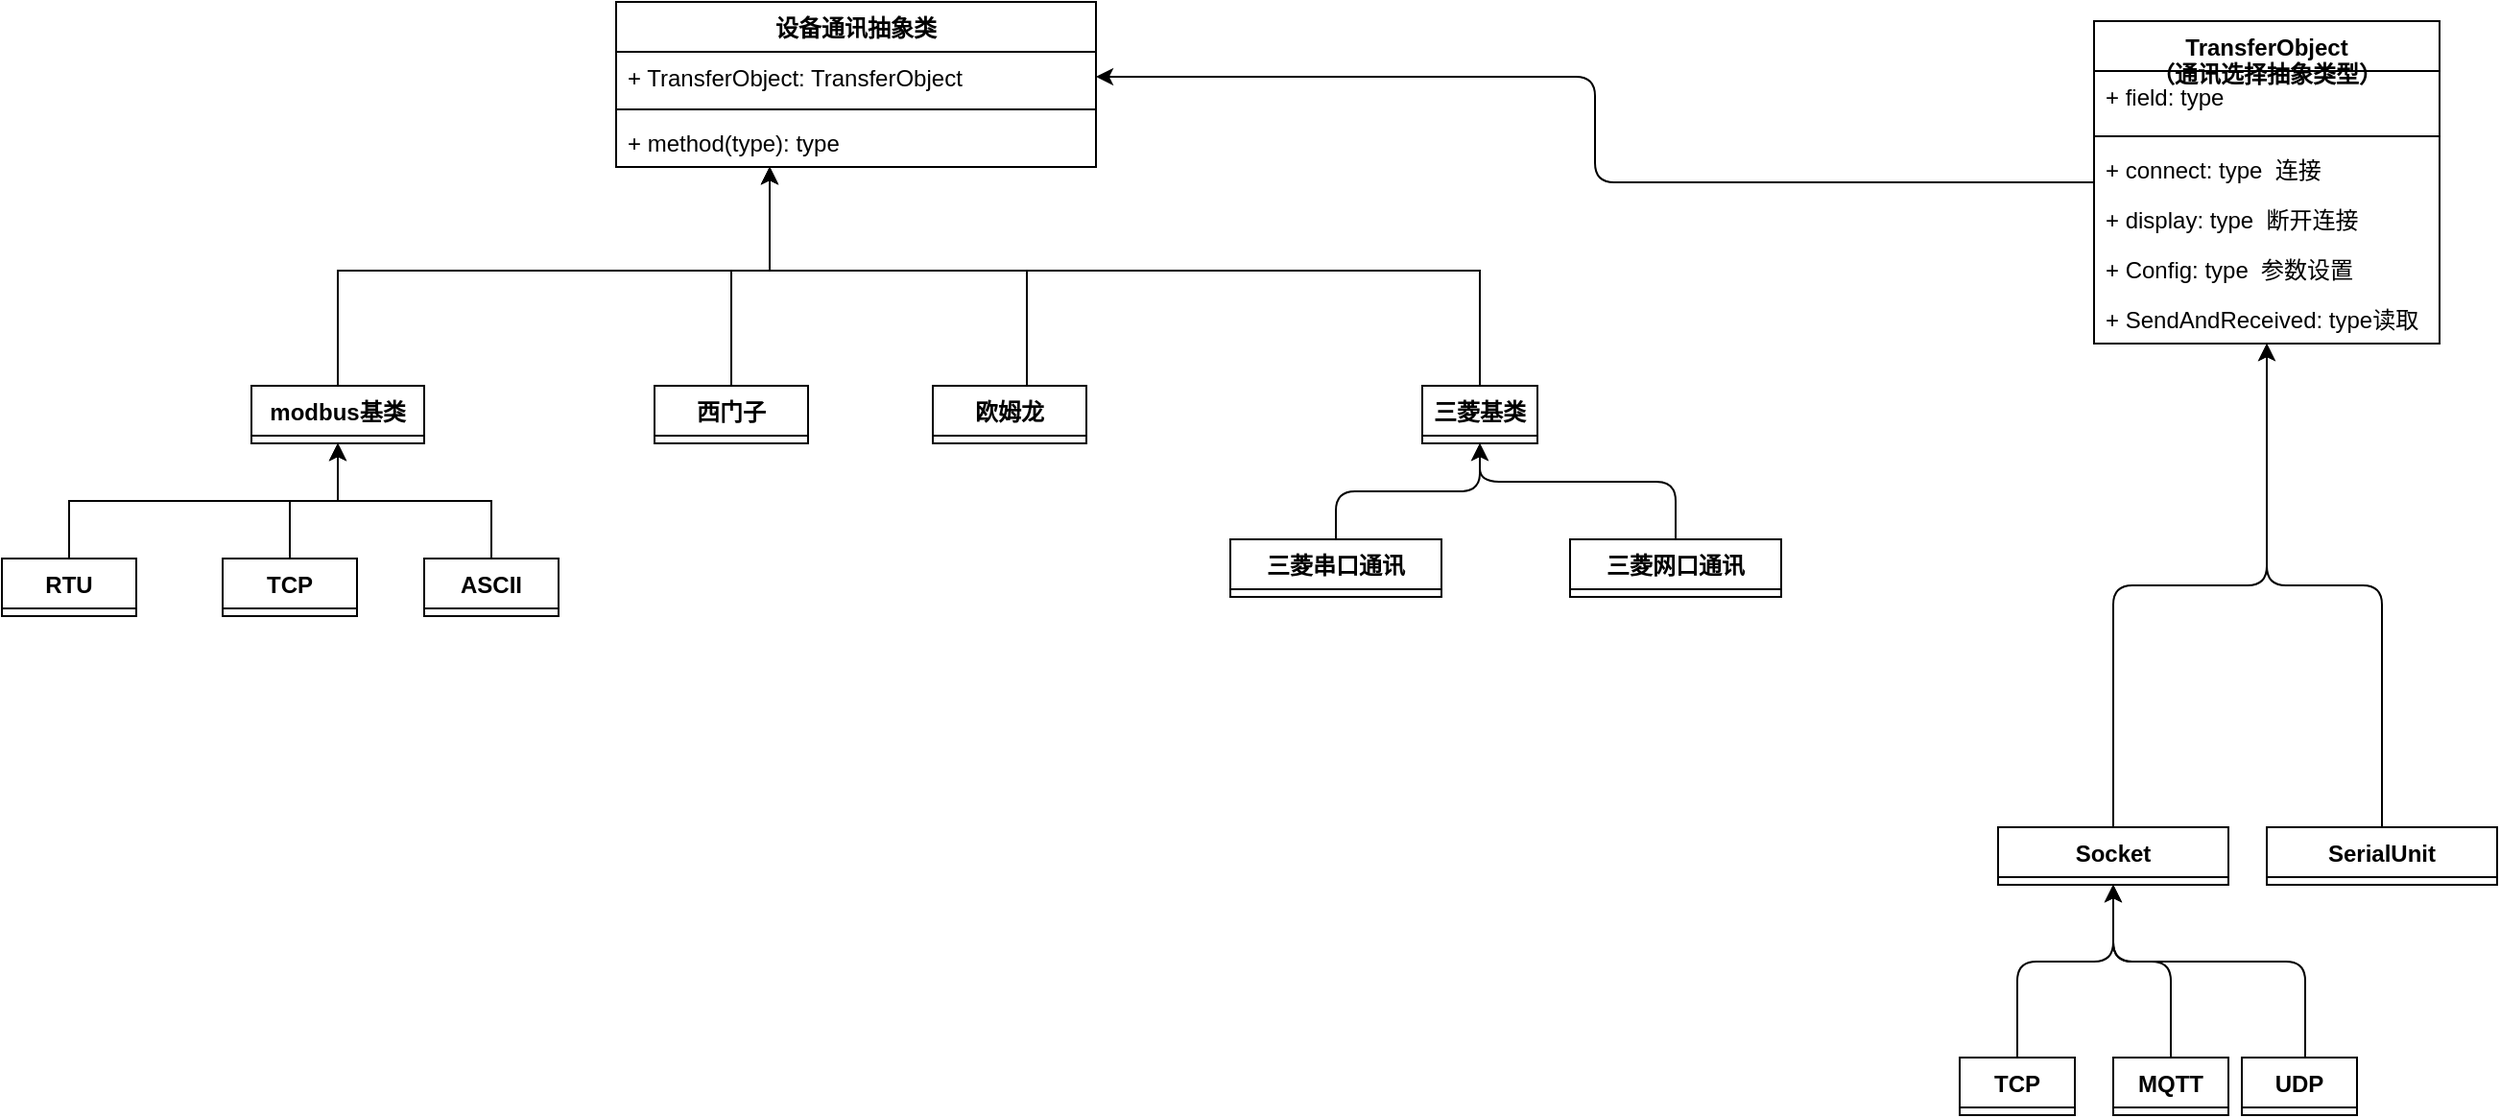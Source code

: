 <mxfile version="20.8.10" type="device"><diagram name="第 1 页" id="8PHI8vchlfmePGniHqk0"><mxGraphModel dx="1036" dy="614" grid="1" gridSize="10" guides="1" tooltips="1" connect="1" arrows="0" fold="1" page="1" pageScale="1" pageWidth="827" pageHeight="1169" math="0" shadow="0"><root><mxCell id="0"/><mxCell id="1" parent="0"/><mxCell id="o_sTm6IsT114tarnOxps-21" value="设备通讯抽象类" style="swimlane;fontStyle=1;align=center;verticalAlign=top;childLayout=stackLayout;horizontal=1;startSize=26;horizontalStack=0;resizeParent=1;resizeParentMax=0;resizeLast=0;collapsible=1;marginBottom=0;" vertex="1" parent="1"><mxGeometry x="330" y="80" width="250" height="86" as="geometry"/></mxCell><mxCell id="o_sTm6IsT114tarnOxps-22" value="+ TransferObject: TransferObject" style="text;strokeColor=none;fillColor=none;align=left;verticalAlign=top;spacingLeft=4;spacingRight=4;overflow=hidden;rotatable=0;points=[[0,0.5],[1,0.5]];portConstraint=eastwest;" vertex="1" parent="o_sTm6IsT114tarnOxps-21"><mxGeometry y="26" width="250" height="26" as="geometry"/></mxCell><mxCell id="o_sTm6IsT114tarnOxps-23" value="" style="line;strokeWidth=1;fillColor=none;align=left;verticalAlign=middle;spacingTop=-1;spacingLeft=3;spacingRight=3;rotatable=0;labelPosition=right;points=[];portConstraint=eastwest;strokeColor=inherit;" vertex="1" parent="o_sTm6IsT114tarnOxps-21"><mxGeometry y="52" width="250" height="8" as="geometry"/></mxCell><mxCell id="o_sTm6IsT114tarnOxps-24" value="+ method(type): type" style="text;strokeColor=none;fillColor=none;align=left;verticalAlign=top;spacingLeft=4;spacingRight=4;overflow=hidden;rotatable=0;points=[[0,0.5],[1,0.5]];portConstraint=eastwest;" vertex="1" parent="o_sTm6IsT114tarnOxps-21"><mxGeometry y="60" width="250" height="26" as="geometry"/></mxCell><mxCell id="o_sTm6IsT114tarnOxps-42" style="edgeStyle=orthogonalEdgeStyle;rounded=0;orthogonalLoop=1;jettySize=auto;html=1;" edge="1" parent="1" source="o_sTm6IsT114tarnOxps-25" target="o_sTm6IsT114tarnOxps-21"><mxGeometry relative="1" as="geometry"><Array as="points"><mxPoint x="185" y="220"/><mxPoint x="410" y="220"/></Array></mxGeometry></mxCell><mxCell id="o_sTm6IsT114tarnOxps-25" value="modbus基类" style="swimlane;fontStyle=1;align=center;verticalAlign=top;childLayout=stackLayout;horizontal=1;startSize=26;horizontalStack=0;resizeParent=1;resizeParentMax=0;resizeLast=0;collapsible=1;marginBottom=0;" vertex="1" collapsed="1" parent="1"><mxGeometry x="140" y="280" width="90" height="30" as="geometry"><mxRectangle y="250" width="160" height="86" as="alternateBounds"/></mxGeometry></mxCell><mxCell id="o_sTm6IsT114tarnOxps-26" value="+ field: type" style="text;strokeColor=none;fillColor=none;align=left;verticalAlign=top;spacingLeft=4;spacingRight=4;overflow=hidden;rotatable=0;points=[[0,0.5],[1,0.5]];portConstraint=eastwest;" vertex="1" parent="o_sTm6IsT114tarnOxps-25"><mxGeometry y="26" width="160" height="26" as="geometry"/></mxCell><mxCell id="o_sTm6IsT114tarnOxps-27" value="" style="line;strokeWidth=1;fillColor=none;align=left;verticalAlign=middle;spacingTop=-1;spacingLeft=3;spacingRight=3;rotatable=0;labelPosition=right;points=[];portConstraint=eastwest;strokeColor=inherit;" vertex="1" parent="o_sTm6IsT114tarnOxps-25"><mxGeometry y="52" width="160" height="8" as="geometry"/></mxCell><mxCell id="o_sTm6IsT114tarnOxps-28" value="+ method(type): type" style="text;strokeColor=none;fillColor=none;align=left;verticalAlign=top;spacingLeft=4;spacingRight=4;overflow=hidden;rotatable=0;points=[[0,0.5],[1,0.5]];portConstraint=eastwest;" vertex="1" parent="o_sTm6IsT114tarnOxps-25"><mxGeometry y="60" width="160" height="26" as="geometry"/></mxCell><mxCell id="o_sTm6IsT114tarnOxps-43" style="edgeStyle=orthogonalEdgeStyle;rounded=0;orthogonalLoop=1;jettySize=auto;html=1;" edge="1" parent="1" source="o_sTm6IsT114tarnOxps-29" target="o_sTm6IsT114tarnOxps-21"><mxGeometry relative="1" as="geometry"><Array as="points"><mxPoint x="390" y="220"/><mxPoint x="410" y="220"/></Array></mxGeometry></mxCell><mxCell id="o_sTm6IsT114tarnOxps-29" value="西门子" style="swimlane;fontStyle=1;align=center;verticalAlign=top;childLayout=stackLayout;horizontal=1;startSize=26;horizontalStack=0;resizeParent=1;resizeParentMax=0;resizeLast=0;collapsible=1;marginBottom=0;" vertex="1" collapsed="1" parent="1"><mxGeometry x="350" y="280" width="80" height="30" as="geometry"><mxRectangle x="150" y="210" width="160" height="86" as="alternateBounds"/></mxGeometry></mxCell><mxCell id="o_sTm6IsT114tarnOxps-30" value="+ field: type" style="text;strokeColor=none;fillColor=none;align=left;verticalAlign=top;spacingLeft=4;spacingRight=4;overflow=hidden;rotatable=0;points=[[0,0.5],[1,0.5]];portConstraint=eastwest;" vertex="1" parent="o_sTm6IsT114tarnOxps-29"><mxGeometry y="26" width="160" height="26" as="geometry"/></mxCell><mxCell id="o_sTm6IsT114tarnOxps-31" value="" style="line;strokeWidth=1;fillColor=none;align=left;verticalAlign=middle;spacingTop=-1;spacingLeft=3;spacingRight=3;rotatable=0;labelPosition=right;points=[];portConstraint=eastwest;strokeColor=inherit;" vertex="1" parent="o_sTm6IsT114tarnOxps-29"><mxGeometry y="52" width="160" height="8" as="geometry"/></mxCell><mxCell id="o_sTm6IsT114tarnOxps-32" value="+ method(type): type" style="text;strokeColor=none;fillColor=none;align=left;verticalAlign=top;spacingLeft=4;spacingRight=4;overflow=hidden;rotatable=0;points=[[0,0.5],[1,0.5]];portConstraint=eastwest;" vertex="1" parent="o_sTm6IsT114tarnOxps-29"><mxGeometry y="60" width="160" height="26" as="geometry"/></mxCell><mxCell id="o_sTm6IsT114tarnOxps-46" style="edgeStyle=orthogonalEdgeStyle;rounded=0;orthogonalLoop=1;jettySize=auto;html=1;" edge="1" parent="1" source="o_sTm6IsT114tarnOxps-33" target="o_sTm6IsT114tarnOxps-21"><mxGeometry relative="1" as="geometry"><Array as="points"><mxPoint x="544" y="220"/><mxPoint x="410" y="220"/></Array></mxGeometry></mxCell><mxCell id="o_sTm6IsT114tarnOxps-33" value="欧姆龙" style="swimlane;fontStyle=1;align=center;verticalAlign=top;childLayout=stackLayout;horizontal=1;startSize=26;horizontalStack=0;resizeParent=1;resizeParentMax=0;resizeLast=0;collapsible=1;marginBottom=0;" vertex="1" collapsed="1" parent="1"><mxGeometry x="495" y="280" width="80" height="30" as="geometry"><mxRectangle x="254" y="210" width="160" height="86" as="alternateBounds"/></mxGeometry></mxCell><mxCell id="o_sTm6IsT114tarnOxps-34" value="+ field: type" style="text;strokeColor=none;fillColor=none;align=left;verticalAlign=top;spacingLeft=4;spacingRight=4;overflow=hidden;rotatable=0;points=[[0,0.5],[1,0.5]];portConstraint=eastwest;" vertex="1" parent="o_sTm6IsT114tarnOxps-33"><mxGeometry y="26" width="160" height="26" as="geometry"/></mxCell><mxCell id="o_sTm6IsT114tarnOxps-35" value="" style="line;strokeWidth=1;fillColor=none;align=left;verticalAlign=middle;spacingTop=-1;spacingLeft=3;spacingRight=3;rotatable=0;labelPosition=right;points=[];portConstraint=eastwest;strokeColor=inherit;" vertex="1" parent="o_sTm6IsT114tarnOxps-33"><mxGeometry y="52" width="160" height="8" as="geometry"/></mxCell><mxCell id="o_sTm6IsT114tarnOxps-36" value="+ method(type): type" style="text;strokeColor=none;fillColor=none;align=left;verticalAlign=top;spacingLeft=4;spacingRight=4;overflow=hidden;rotatable=0;points=[[0,0.5],[1,0.5]];portConstraint=eastwest;" vertex="1" parent="o_sTm6IsT114tarnOxps-33"><mxGeometry y="60" width="160" height="26" as="geometry"/></mxCell><mxCell id="o_sTm6IsT114tarnOxps-47" style="edgeStyle=orthogonalEdgeStyle;rounded=0;orthogonalLoop=1;jettySize=auto;html=1;" edge="1" parent="1" source="o_sTm6IsT114tarnOxps-37" target="o_sTm6IsT114tarnOxps-21"><mxGeometry relative="1" as="geometry"><Array as="points"><mxPoint x="780" y="220"/><mxPoint x="410" y="220"/></Array></mxGeometry></mxCell><mxCell id="o_sTm6IsT114tarnOxps-37" value="三菱基类" style="swimlane;fontStyle=1;align=center;verticalAlign=top;childLayout=stackLayout;horizontal=1;startSize=26;horizontalStack=0;resizeParent=1;resizeParentMax=0;resizeLast=0;collapsible=1;marginBottom=0;" vertex="1" collapsed="1" parent="1"><mxGeometry x="750" y="280" width="60" height="30" as="geometry"><mxRectangle x="360" y="210" width="160" height="86" as="alternateBounds"/></mxGeometry></mxCell><mxCell id="o_sTm6IsT114tarnOxps-38" value="+ field: type" style="text;strokeColor=none;fillColor=none;align=left;verticalAlign=top;spacingLeft=4;spacingRight=4;overflow=hidden;rotatable=0;points=[[0,0.5],[1,0.5]];portConstraint=eastwest;" vertex="1" parent="o_sTm6IsT114tarnOxps-37"><mxGeometry y="26" width="160" height="26" as="geometry"/></mxCell><mxCell id="o_sTm6IsT114tarnOxps-39" value="" style="line;strokeWidth=1;fillColor=none;align=left;verticalAlign=middle;spacingTop=-1;spacingLeft=3;spacingRight=3;rotatable=0;labelPosition=right;points=[];portConstraint=eastwest;strokeColor=inherit;" vertex="1" parent="o_sTm6IsT114tarnOxps-37"><mxGeometry y="52" width="160" height="8" as="geometry"/></mxCell><mxCell id="o_sTm6IsT114tarnOxps-40" value="+ method(type): type" style="text;strokeColor=none;fillColor=none;align=left;verticalAlign=top;spacingLeft=4;spacingRight=4;overflow=hidden;rotatable=0;points=[[0,0.5],[1,0.5]];portConstraint=eastwest;" vertex="1" parent="o_sTm6IsT114tarnOxps-37"><mxGeometry y="60" width="160" height="26" as="geometry"/></mxCell><mxCell id="o_sTm6IsT114tarnOxps-60" style="edgeStyle=orthogonalEdgeStyle;rounded=0;orthogonalLoop=1;jettySize=auto;html=1;" edge="1" parent="1" source="o_sTm6IsT114tarnOxps-48" target="o_sTm6IsT114tarnOxps-25"><mxGeometry relative="1" as="geometry"><Array as="points"><mxPoint x="45" y="340"/><mxPoint x="185" y="340"/></Array></mxGeometry></mxCell><mxCell id="o_sTm6IsT114tarnOxps-48" value="RTU" style="swimlane;fontStyle=1;align=center;verticalAlign=top;childLayout=stackLayout;horizontal=1;startSize=26;horizontalStack=0;resizeParent=1;resizeParentMax=0;resizeLast=0;collapsible=1;marginBottom=0;" vertex="1" collapsed="1" parent="1"><mxGeometry x="10" y="370" width="70" height="30" as="geometry"><mxRectangle x="10" y="340" width="160" height="86" as="alternateBounds"/></mxGeometry></mxCell><mxCell id="o_sTm6IsT114tarnOxps-49" value="+ field: type" style="text;strokeColor=none;fillColor=none;align=left;verticalAlign=top;spacingLeft=4;spacingRight=4;overflow=hidden;rotatable=0;points=[[0,0.5],[1,0.5]];portConstraint=eastwest;" vertex="1" parent="o_sTm6IsT114tarnOxps-48"><mxGeometry y="26" width="160" height="26" as="geometry"/></mxCell><mxCell id="o_sTm6IsT114tarnOxps-50" value="" style="line;strokeWidth=1;fillColor=none;align=left;verticalAlign=middle;spacingTop=-1;spacingLeft=3;spacingRight=3;rotatable=0;labelPosition=right;points=[];portConstraint=eastwest;strokeColor=inherit;" vertex="1" parent="o_sTm6IsT114tarnOxps-48"><mxGeometry y="52" width="160" height="8" as="geometry"/></mxCell><mxCell id="o_sTm6IsT114tarnOxps-51" value="+ method(type): type" style="text;strokeColor=none;fillColor=none;align=left;verticalAlign=top;spacingLeft=4;spacingRight=4;overflow=hidden;rotatable=0;points=[[0,0.5],[1,0.5]];portConstraint=eastwest;" vertex="1" parent="o_sTm6IsT114tarnOxps-48"><mxGeometry y="60" width="160" height="26" as="geometry"/></mxCell><mxCell id="o_sTm6IsT114tarnOxps-61" style="edgeStyle=orthogonalEdgeStyle;rounded=0;orthogonalLoop=1;jettySize=auto;html=1;entryX=0.5;entryY=1;entryDx=0;entryDy=0;" edge="1" parent="1" source="o_sTm6IsT114tarnOxps-52" target="o_sTm6IsT114tarnOxps-25"><mxGeometry relative="1" as="geometry"/></mxCell><mxCell id="o_sTm6IsT114tarnOxps-52" value="TCP" style="swimlane;fontStyle=1;align=center;verticalAlign=top;childLayout=stackLayout;horizontal=1;startSize=26;horizontalStack=0;resizeParent=1;resizeParentMax=0;resizeLast=0;collapsible=1;marginBottom=0;" vertex="1" collapsed="1" parent="1"><mxGeometry x="125" y="370" width="70" height="30" as="geometry"><mxRectangle x="10" y="340" width="160" height="86" as="alternateBounds"/></mxGeometry></mxCell><mxCell id="o_sTm6IsT114tarnOxps-53" value="+ field: type" style="text;strokeColor=none;fillColor=none;align=left;verticalAlign=top;spacingLeft=4;spacingRight=4;overflow=hidden;rotatable=0;points=[[0,0.5],[1,0.5]];portConstraint=eastwest;" vertex="1" parent="o_sTm6IsT114tarnOxps-52"><mxGeometry y="26" width="160" height="26" as="geometry"/></mxCell><mxCell id="o_sTm6IsT114tarnOxps-54" value="" style="line;strokeWidth=1;fillColor=none;align=left;verticalAlign=middle;spacingTop=-1;spacingLeft=3;spacingRight=3;rotatable=0;labelPosition=right;points=[];portConstraint=eastwest;strokeColor=inherit;" vertex="1" parent="o_sTm6IsT114tarnOxps-52"><mxGeometry y="52" width="160" height="8" as="geometry"/></mxCell><mxCell id="o_sTm6IsT114tarnOxps-55" value="+ method(type): type" style="text;strokeColor=none;fillColor=none;align=left;verticalAlign=top;spacingLeft=4;spacingRight=4;overflow=hidden;rotatable=0;points=[[0,0.5],[1,0.5]];portConstraint=eastwest;" vertex="1" parent="o_sTm6IsT114tarnOxps-52"><mxGeometry y="60" width="160" height="26" as="geometry"/></mxCell><mxCell id="o_sTm6IsT114tarnOxps-62" style="edgeStyle=orthogonalEdgeStyle;rounded=0;orthogonalLoop=1;jettySize=auto;html=1;" edge="1" parent="1" source="o_sTm6IsT114tarnOxps-56" target="o_sTm6IsT114tarnOxps-25"><mxGeometry relative="1" as="geometry"/></mxCell><mxCell id="o_sTm6IsT114tarnOxps-56" value="ASCII" style="swimlane;fontStyle=1;align=center;verticalAlign=top;childLayout=stackLayout;horizontal=1;startSize=26;horizontalStack=0;resizeParent=1;resizeParentMax=0;resizeLast=0;collapsible=1;marginBottom=0;" vertex="1" collapsed="1" parent="1"><mxGeometry x="230" y="370" width="70" height="30" as="geometry"><mxRectangle x="10" y="340" width="160" height="86" as="alternateBounds"/></mxGeometry></mxCell><mxCell id="o_sTm6IsT114tarnOxps-57" value="+ field: type" style="text;strokeColor=none;fillColor=none;align=left;verticalAlign=top;spacingLeft=4;spacingRight=4;overflow=hidden;rotatable=0;points=[[0,0.5],[1,0.5]];portConstraint=eastwest;" vertex="1" parent="o_sTm6IsT114tarnOxps-56"><mxGeometry y="26" width="160" height="26" as="geometry"/></mxCell><mxCell id="o_sTm6IsT114tarnOxps-58" value="" style="line;strokeWidth=1;fillColor=none;align=left;verticalAlign=middle;spacingTop=-1;spacingLeft=3;spacingRight=3;rotatable=0;labelPosition=right;points=[];portConstraint=eastwest;strokeColor=inherit;" vertex="1" parent="o_sTm6IsT114tarnOxps-56"><mxGeometry y="52" width="160" height="8" as="geometry"/></mxCell><mxCell id="o_sTm6IsT114tarnOxps-59" value="+ method(type): type" style="text;strokeColor=none;fillColor=none;align=left;verticalAlign=top;spacingLeft=4;spacingRight=4;overflow=hidden;rotatable=0;points=[[0,0.5],[1,0.5]];portConstraint=eastwest;" vertex="1" parent="o_sTm6IsT114tarnOxps-56"><mxGeometry y="60" width="160" height="26" as="geometry"/></mxCell><mxCell id="o_sTm6IsT114tarnOxps-67" style="edgeStyle=orthogonalEdgeStyle;rounded=1;orthogonalLoop=1;jettySize=auto;html=1;" edge="1" parent="1" source="o_sTm6IsT114tarnOxps-63" target="o_sTm6IsT114tarnOxps-22"><mxGeometry relative="1" as="geometry"/></mxCell><mxCell id="o_sTm6IsT114tarnOxps-63" value="TransferObject&#10;（通讯选择抽象类型）" style="swimlane;fontStyle=1;align=center;verticalAlign=top;childLayout=stackLayout;horizontal=1;startSize=26;horizontalStack=0;resizeParent=1;resizeParentMax=0;resizeLast=0;collapsible=1;marginBottom=0;" vertex="1" parent="1"><mxGeometry x="1100" y="90" width="180" height="168" as="geometry"/></mxCell><mxCell id="o_sTm6IsT114tarnOxps-64" value="+ field: type" style="text;strokeColor=none;fillColor=none;align=left;verticalAlign=top;spacingLeft=4;spacingRight=4;overflow=hidden;rotatable=0;points=[[0,0.5],[1,0.5]];portConstraint=eastwest;" vertex="1" parent="o_sTm6IsT114tarnOxps-63"><mxGeometry y="26" width="180" height="30" as="geometry"/></mxCell><mxCell id="o_sTm6IsT114tarnOxps-65" value="" style="line;strokeWidth=1;fillColor=none;align=left;verticalAlign=middle;spacingTop=-1;spacingLeft=3;spacingRight=3;rotatable=0;labelPosition=right;points=[];portConstraint=eastwest;strokeColor=inherit;" vertex="1" parent="o_sTm6IsT114tarnOxps-63"><mxGeometry y="56" width="180" height="8" as="geometry"/></mxCell><mxCell id="o_sTm6IsT114tarnOxps-66" value="+ connect: type  连接" style="text;strokeColor=none;fillColor=none;align=left;verticalAlign=top;spacingLeft=4;spacingRight=4;overflow=hidden;rotatable=0;points=[[0,0.5],[1,0.5]];portConstraint=eastwest;" vertex="1" parent="o_sTm6IsT114tarnOxps-63"><mxGeometry y="64" width="180" height="26" as="geometry"/></mxCell><mxCell id="o_sTm6IsT114tarnOxps-103" value="+ display: type  断开连接" style="text;strokeColor=none;fillColor=none;align=left;verticalAlign=top;spacingLeft=4;spacingRight=4;overflow=hidden;rotatable=0;points=[[0,0.5],[1,0.5]];portConstraint=eastwest;" vertex="1" parent="o_sTm6IsT114tarnOxps-63"><mxGeometry y="90" width="180" height="26" as="geometry"/></mxCell><mxCell id="o_sTm6IsT114tarnOxps-104" value="+ Config: type  参数设置" style="text;strokeColor=none;fillColor=none;align=left;verticalAlign=top;spacingLeft=4;spacingRight=4;overflow=hidden;rotatable=0;points=[[0,0.5],[1,0.5]];portConstraint=eastwest;" vertex="1" parent="o_sTm6IsT114tarnOxps-63"><mxGeometry y="116" width="180" height="26" as="geometry"/></mxCell><mxCell id="o_sTm6IsT114tarnOxps-105" value="+ SendAndReceived: type读取" style="text;strokeColor=none;fillColor=none;align=left;verticalAlign=top;spacingLeft=4;spacingRight=4;overflow=hidden;rotatable=0;points=[[0,0.5],[1,0.5]];portConstraint=eastwest;" vertex="1" parent="o_sTm6IsT114tarnOxps-63"><mxGeometry y="142" width="180" height="26" as="geometry"/></mxCell><mxCell id="o_sTm6IsT114tarnOxps-72" style="edgeStyle=orthogonalEdgeStyle;rounded=1;orthogonalLoop=1;jettySize=auto;html=1;" edge="1" parent="1" source="o_sTm6IsT114tarnOxps-68" target="o_sTm6IsT114tarnOxps-63"><mxGeometry relative="1" as="geometry"/></mxCell><mxCell id="o_sTm6IsT114tarnOxps-68" value="Socket" style="swimlane;fontStyle=1;align=center;verticalAlign=top;childLayout=stackLayout;horizontal=1;startSize=26;horizontalStack=0;resizeParent=1;resizeParentMax=0;resizeLast=0;collapsible=1;marginBottom=0;" vertex="1" collapsed="1" parent="1"><mxGeometry x="1050" y="510" width="120" height="30" as="geometry"><mxRectangle x="700" y="220" width="160" height="86" as="alternateBounds"/></mxGeometry></mxCell><mxCell id="o_sTm6IsT114tarnOxps-69" value="+ field: type" style="text;strokeColor=none;fillColor=none;align=left;verticalAlign=top;spacingLeft=4;spacingRight=4;overflow=hidden;rotatable=0;points=[[0,0.5],[1,0.5]];portConstraint=eastwest;" vertex="1" parent="o_sTm6IsT114tarnOxps-68"><mxGeometry y="26" width="160" height="26" as="geometry"/></mxCell><mxCell id="o_sTm6IsT114tarnOxps-70" value="" style="line;strokeWidth=1;fillColor=none;align=left;verticalAlign=middle;spacingTop=-1;spacingLeft=3;spacingRight=3;rotatable=0;labelPosition=right;points=[];portConstraint=eastwest;strokeColor=inherit;" vertex="1" parent="o_sTm6IsT114tarnOxps-68"><mxGeometry y="52" width="160" height="8" as="geometry"/></mxCell><mxCell id="o_sTm6IsT114tarnOxps-71" value="+ method(type): type" style="text;strokeColor=none;fillColor=none;align=left;verticalAlign=top;spacingLeft=4;spacingRight=4;overflow=hidden;rotatable=0;points=[[0,0.5],[1,0.5]];portConstraint=eastwest;" vertex="1" parent="o_sTm6IsT114tarnOxps-68"><mxGeometry y="60" width="160" height="26" as="geometry"/></mxCell><mxCell id="o_sTm6IsT114tarnOxps-77" style="edgeStyle=orthogonalEdgeStyle;rounded=1;orthogonalLoop=1;jettySize=auto;html=1;" edge="1" parent="1" source="o_sTm6IsT114tarnOxps-73" target="o_sTm6IsT114tarnOxps-63"><mxGeometry relative="1" as="geometry"/></mxCell><mxCell id="o_sTm6IsT114tarnOxps-73" value="SerialUnit" style="swimlane;fontStyle=1;align=center;verticalAlign=top;childLayout=stackLayout;horizontal=1;startSize=26;horizontalStack=0;resizeParent=1;resizeParentMax=0;resizeLast=0;collapsible=1;marginBottom=0;" vertex="1" collapsed="1" parent="1"><mxGeometry x="1190" y="510" width="120" height="30" as="geometry"><mxRectangle x="700" y="220" width="160" height="86" as="alternateBounds"/></mxGeometry></mxCell><mxCell id="o_sTm6IsT114tarnOxps-74" value="+ field: type" style="text;strokeColor=none;fillColor=none;align=left;verticalAlign=top;spacingLeft=4;spacingRight=4;overflow=hidden;rotatable=0;points=[[0,0.5],[1,0.5]];portConstraint=eastwest;" vertex="1" parent="o_sTm6IsT114tarnOxps-73"><mxGeometry y="26" width="160" height="26" as="geometry"/></mxCell><mxCell id="o_sTm6IsT114tarnOxps-75" value="" style="line;strokeWidth=1;fillColor=none;align=left;verticalAlign=middle;spacingTop=-1;spacingLeft=3;spacingRight=3;rotatable=0;labelPosition=right;points=[];portConstraint=eastwest;strokeColor=inherit;" vertex="1" parent="o_sTm6IsT114tarnOxps-73"><mxGeometry y="52" width="160" height="8" as="geometry"/></mxCell><mxCell id="o_sTm6IsT114tarnOxps-76" value="+ method(type): type" style="text;strokeColor=none;fillColor=none;align=left;verticalAlign=top;spacingLeft=4;spacingRight=4;overflow=hidden;rotatable=0;points=[[0,0.5],[1,0.5]];portConstraint=eastwest;" vertex="1" parent="o_sTm6IsT114tarnOxps-73"><mxGeometry y="60" width="160" height="26" as="geometry"/></mxCell><mxCell id="o_sTm6IsT114tarnOxps-90" style="edgeStyle=orthogonalEdgeStyle;rounded=1;orthogonalLoop=1;jettySize=auto;html=1;" edge="1" parent="1" source="o_sTm6IsT114tarnOxps-78" target="o_sTm6IsT114tarnOxps-68"><mxGeometry relative="1" as="geometry"><Array as="points"><mxPoint x="1060" y="580"/><mxPoint x="1110" y="580"/></Array></mxGeometry></mxCell><mxCell id="o_sTm6IsT114tarnOxps-78" value="TCP" style="swimlane;fontStyle=1;align=center;verticalAlign=top;childLayout=stackLayout;horizontal=1;startSize=26;horizontalStack=0;resizeParent=1;resizeParentMax=0;resizeLast=0;collapsible=1;marginBottom=0;" vertex="1" collapsed="1" parent="1"><mxGeometry x="1030" y="630" width="60" height="30" as="geometry"><mxRectangle x="667" y="340" width="160" height="86" as="alternateBounds"/></mxGeometry></mxCell><mxCell id="o_sTm6IsT114tarnOxps-79" value="+ field: type" style="text;strokeColor=none;fillColor=none;align=left;verticalAlign=top;spacingLeft=4;spacingRight=4;overflow=hidden;rotatable=0;points=[[0,0.5],[1,0.5]];portConstraint=eastwest;" vertex="1" parent="o_sTm6IsT114tarnOxps-78"><mxGeometry y="26" width="160" height="26" as="geometry"/></mxCell><mxCell id="o_sTm6IsT114tarnOxps-80" value="" style="line;strokeWidth=1;fillColor=none;align=left;verticalAlign=middle;spacingTop=-1;spacingLeft=3;spacingRight=3;rotatable=0;labelPosition=right;points=[];portConstraint=eastwest;strokeColor=inherit;" vertex="1" parent="o_sTm6IsT114tarnOxps-78"><mxGeometry y="52" width="160" height="8" as="geometry"/></mxCell><mxCell id="o_sTm6IsT114tarnOxps-81" value="+ method(type): type" style="text;strokeColor=none;fillColor=none;align=left;verticalAlign=top;spacingLeft=4;spacingRight=4;overflow=hidden;rotatable=0;points=[[0,0.5],[1,0.5]];portConstraint=eastwest;" vertex="1" parent="o_sTm6IsT114tarnOxps-78"><mxGeometry y="60" width="160" height="26" as="geometry"/></mxCell><mxCell id="o_sTm6IsT114tarnOxps-91" style="edgeStyle=orthogonalEdgeStyle;rounded=1;orthogonalLoop=1;jettySize=auto;html=1;" edge="1" parent="1" source="o_sTm6IsT114tarnOxps-82" target="o_sTm6IsT114tarnOxps-68"><mxGeometry relative="1" as="geometry"><Array as="points"><mxPoint x="1140" y="580"/><mxPoint x="1110" y="580"/></Array></mxGeometry></mxCell><mxCell id="o_sTm6IsT114tarnOxps-82" value="MQTT" style="swimlane;fontStyle=1;align=center;verticalAlign=top;childLayout=stackLayout;horizontal=1;startSize=26;horizontalStack=0;resizeParent=1;resizeParentMax=0;resizeLast=0;collapsible=1;marginBottom=0;" vertex="1" collapsed="1" parent="1"><mxGeometry x="1110" y="630" width="60" height="30" as="geometry"><mxRectangle x="667" y="340" width="160" height="86" as="alternateBounds"/></mxGeometry></mxCell><mxCell id="o_sTm6IsT114tarnOxps-83" value="+ field: type" style="text;strokeColor=none;fillColor=none;align=left;verticalAlign=top;spacingLeft=4;spacingRight=4;overflow=hidden;rotatable=0;points=[[0,0.5],[1,0.5]];portConstraint=eastwest;" vertex="1" parent="o_sTm6IsT114tarnOxps-82"><mxGeometry y="26" width="160" height="26" as="geometry"/></mxCell><mxCell id="o_sTm6IsT114tarnOxps-84" value="" style="line;strokeWidth=1;fillColor=none;align=left;verticalAlign=middle;spacingTop=-1;spacingLeft=3;spacingRight=3;rotatable=0;labelPosition=right;points=[];portConstraint=eastwest;strokeColor=inherit;" vertex="1" parent="o_sTm6IsT114tarnOxps-82"><mxGeometry y="52" width="160" height="8" as="geometry"/></mxCell><mxCell id="o_sTm6IsT114tarnOxps-85" value="+ method(type): type" style="text;strokeColor=none;fillColor=none;align=left;verticalAlign=top;spacingLeft=4;spacingRight=4;overflow=hidden;rotatable=0;points=[[0,0.5],[1,0.5]];portConstraint=eastwest;" vertex="1" parent="o_sTm6IsT114tarnOxps-82"><mxGeometry y="60" width="160" height="26" as="geometry"/></mxCell><mxCell id="o_sTm6IsT114tarnOxps-92" style="edgeStyle=orthogonalEdgeStyle;rounded=1;orthogonalLoop=1;jettySize=auto;html=1;" edge="1" parent="1" source="o_sTm6IsT114tarnOxps-86" target="o_sTm6IsT114tarnOxps-68"><mxGeometry relative="1" as="geometry"><Array as="points"><mxPoint x="1210" y="580"/><mxPoint x="1110" y="580"/></Array></mxGeometry></mxCell><mxCell id="o_sTm6IsT114tarnOxps-86" value="UDP" style="swimlane;fontStyle=1;align=center;verticalAlign=top;childLayout=stackLayout;horizontal=1;startSize=26;horizontalStack=0;resizeParent=1;resizeParentMax=0;resizeLast=0;collapsible=1;marginBottom=0;" vertex="1" collapsed="1" parent="1"><mxGeometry x="1177" y="630" width="60" height="30" as="geometry"><mxRectangle x="667" y="340" width="160" height="86" as="alternateBounds"/></mxGeometry></mxCell><mxCell id="o_sTm6IsT114tarnOxps-87" value="+ field: type" style="text;strokeColor=none;fillColor=none;align=left;verticalAlign=top;spacingLeft=4;spacingRight=4;overflow=hidden;rotatable=0;points=[[0,0.5],[1,0.5]];portConstraint=eastwest;" vertex="1" parent="o_sTm6IsT114tarnOxps-86"><mxGeometry y="26" width="160" height="26" as="geometry"/></mxCell><mxCell id="o_sTm6IsT114tarnOxps-88" value="" style="line;strokeWidth=1;fillColor=none;align=left;verticalAlign=middle;spacingTop=-1;spacingLeft=3;spacingRight=3;rotatable=0;labelPosition=right;points=[];portConstraint=eastwest;strokeColor=inherit;" vertex="1" parent="o_sTm6IsT114tarnOxps-86"><mxGeometry y="52" width="160" height="8" as="geometry"/></mxCell><mxCell id="o_sTm6IsT114tarnOxps-89" value="+ method(type): type" style="text;strokeColor=none;fillColor=none;align=left;verticalAlign=top;spacingLeft=4;spacingRight=4;overflow=hidden;rotatable=0;points=[[0,0.5],[1,0.5]];portConstraint=eastwest;" vertex="1" parent="o_sTm6IsT114tarnOxps-86"><mxGeometry y="60" width="160" height="26" as="geometry"/></mxCell><mxCell id="o_sTm6IsT114tarnOxps-101" style="edgeStyle=orthogonalEdgeStyle;rounded=1;orthogonalLoop=1;jettySize=auto;html=1;" edge="1" parent="1" source="o_sTm6IsT114tarnOxps-93" target="o_sTm6IsT114tarnOxps-37"><mxGeometry relative="1" as="geometry"/></mxCell><mxCell id="o_sTm6IsT114tarnOxps-93" value="三菱串口通讯" style="swimlane;fontStyle=1;align=center;verticalAlign=top;childLayout=stackLayout;horizontal=1;startSize=26;horizontalStack=0;resizeParent=1;resizeParentMax=0;resizeLast=0;collapsible=1;marginBottom=0;" vertex="1" collapsed="1" parent="1"><mxGeometry x="650" y="360" width="110" height="30" as="geometry"><mxRectangle x="620" y="360" width="160" height="86" as="alternateBounds"/></mxGeometry></mxCell><mxCell id="o_sTm6IsT114tarnOxps-94" value="+ field: type" style="text;strokeColor=none;fillColor=none;align=left;verticalAlign=top;spacingLeft=4;spacingRight=4;overflow=hidden;rotatable=0;points=[[0,0.5],[1,0.5]];portConstraint=eastwest;" vertex="1" parent="o_sTm6IsT114tarnOxps-93"><mxGeometry y="26" width="160" height="26" as="geometry"/></mxCell><mxCell id="o_sTm6IsT114tarnOxps-95" value="" style="line;strokeWidth=1;fillColor=none;align=left;verticalAlign=middle;spacingTop=-1;spacingLeft=3;spacingRight=3;rotatable=0;labelPosition=right;points=[];portConstraint=eastwest;strokeColor=inherit;" vertex="1" parent="o_sTm6IsT114tarnOxps-93"><mxGeometry y="52" width="160" height="8" as="geometry"/></mxCell><mxCell id="o_sTm6IsT114tarnOxps-96" value="+ method(type): type" style="text;strokeColor=none;fillColor=none;align=left;verticalAlign=top;spacingLeft=4;spacingRight=4;overflow=hidden;rotatable=0;points=[[0,0.5],[1,0.5]];portConstraint=eastwest;" vertex="1" parent="o_sTm6IsT114tarnOxps-93"><mxGeometry y="60" width="160" height="26" as="geometry"/></mxCell><mxCell id="o_sTm6IsT114tarnOxps-102" style="edgeStyle=orthogonalEdgeStyle;rounded=1;orthogonalLoop=1;jettySize=auto;html=1;" edge="1" parent="1" source="o_sTm6IsT114tarnOxps-97" target="o_sTm6IsT114tarnOxps-37"><mxGeometry relative="1" as="geometry"><Array as="points"><mxPoint x="882" y="330"/><mxPoint x="780" y="330"/></Array></mxGeometry></mxCell><mxCell id="o_sTm6IsT114tarnOxps-97" value="三菱网口通讯" style="swimlane;fontStyle=1;align=center;verticalAlign=top;childLayout=stackLayout;horizontal=1;startSize=26;horizontalStack=0;resizeParent=1;resizeParentMax=0;resizeLast=0;collapsible=1;marginBottom=0;" vertex="1" collapsed="1" parent="1"><mxGeometry x="827" y="360" width="110" height="30" as="geometry"><mxRectangle x="620" y="360" width="160" height="86" as="alternateBounds"/></mxGeometry></mxCell><mxCell id="o_sTm6IsT114tarnOxps-98" value="+ field: type" style="text;strokeColor=none;fillColor=none;align=left;verticalAlign=top;spacingLeft=4;spacingRight=4;overflow=hidden;rotatable=0;points=[[0,0.5],[1,0.5]];portConstraint=eastwest;" vertex="1" parent="o_sTm6IsT114tarnOxps-97"><mxGeometry y="26" width="160" height="26" as="geometry"/></mxCell><mxCell id="o_sTm6IsT114tarnOxps-99" value="" style="line;strokeWidth=1;fillColor=none;align=left;verticalAlign=middle;spacingTop=-1;spacingLeft=3;spacingRight=3;rotatable=0;labelPosition=right;points=[];portConstraint=eastwest;strokeColor=inherit;" vertex="1" parent="o_sTm6IsT114tarnOxps-97"><mxGeometry y="52" width="160" height="8" as="geometry"/></mxCell><mxCell id="o_sTm6IsT114tarnOxps-100" value="+ method(type): type" style="text;strokeColor=none;fillColor=none;align=left;verticalAlign=top;spacingLeft=4;spacingRight=4;overflow=hidden;rotatable=0;points=[[0,0.5],[1,0.5]];portConstraint=eastwest;" vertex="1" parent="o_sTm6IsT114tarnOxps-97"><mxGeometry y="60" width="160" height="26" as="geometry"/></mxCell></root></mxGraphModel></diagram></mxfile>